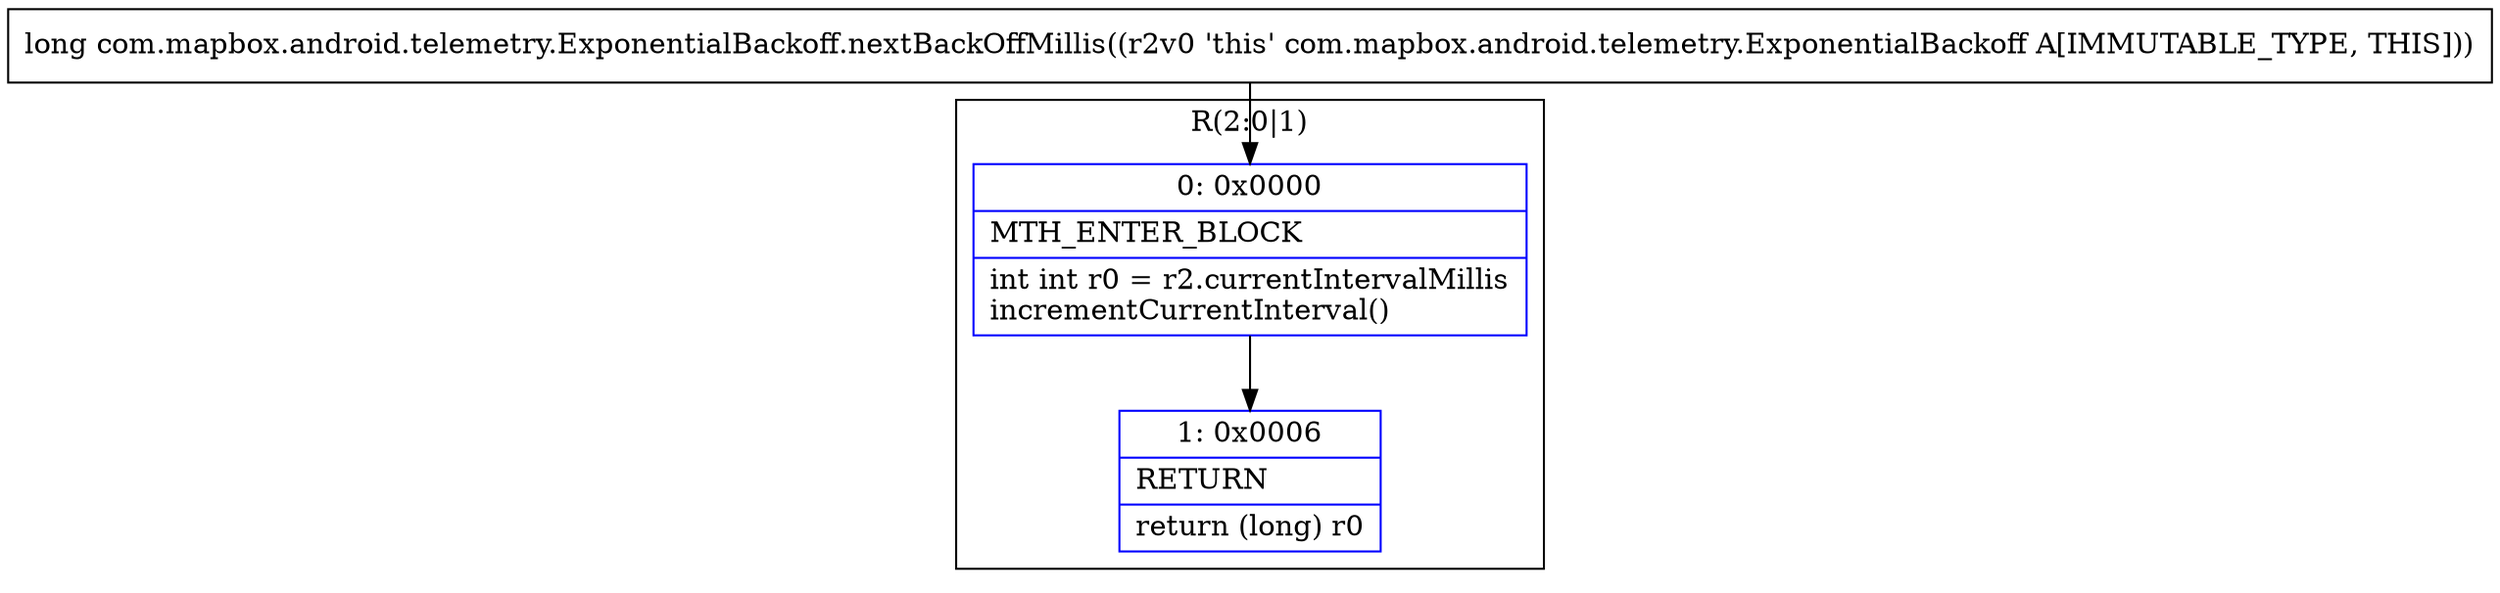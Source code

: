 digraph "CFG forcom.mapbox.android.telemetry.ExponentialBackoff.nextBackOffMillis()J" {
subgraph cluster_Region_339581659 {
label = "R(2:0|1)";
node [shape=record,color=blue];
Node_0 [shape=record,label="{0\:\ 0x0000|MTH_ENTER_BLOCK\l|int int r0 = r2.currentIntervalMillis\lincrementCurrentInterval()\l}"];
Node_1 [shape=record,label="{1\:\ 0x0006|RETURN\l|return (long) r0\l}"];
}
MethodNode[shape=record,label="{long com.mapbox.android.telemetry.ExponentialBackoff.nextBackOffMillis((r2v0 'this' com.mapbox.android.telemetry.ExponentialBackoff A[IMMUTABLE_TYPE, THIS])) }"];
MethodNode -> Node_0;
Node_0 -> Node_1;
}

